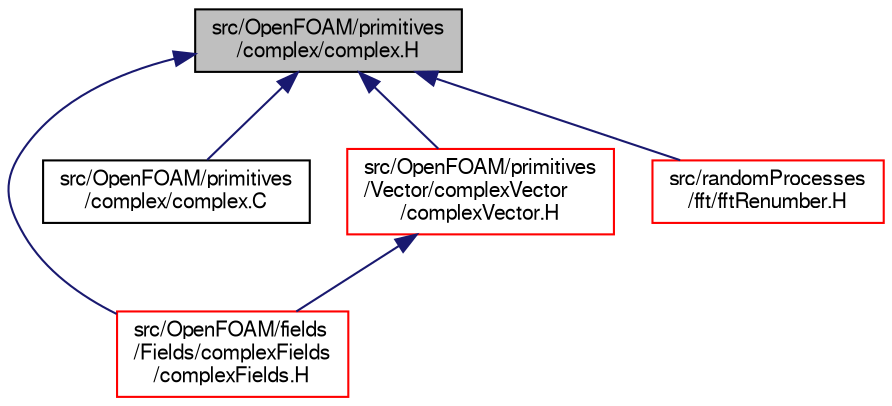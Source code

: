 digraph "src/OpenFOAM/primitives/complex/complex.H"
{
  bgcolor="transparent";
  edge [fontname="FreeSans",fontsize="10",labelfontname="FreeSans",labelfontsize="10"];
  node [fontname="FreeSans",fontsize="10",shape=record];
  Node27 [label="src/OpenFOAM/primitives\l/complex/complex.H",height=0.2,width=0.4,color="black", fillcolor="grey75", style="filled", fontcolor="black"];
  Node27 -> Node28 [dir="back",color="midnightblue",fontsize="10",style="solid",fontname="FreeSans"];
  Node28 [label="src/OpenFOAM/fields\l/Fields/complexFields\l/complexFields.H",height=0.2,width=0.4,color="red",URL="$a09539.html"];
  Node27 -> Node39 [dir="back",color="midnightblue",fontsize="10",style="solid",fontname="FreeSans"];
  Node39 [label="src/OpenFOAM/primitives\l/complex/complex.C",height=0.2,width=0.4,color="black",URL="$a12176.html"];
  Node27 -> Node40 [dir="back",color="midnightblue",fontsize="10",style="solid",fontname="FreeSans"];
  Node40 [label="src/OpenFOAM/primitives\l/Vector/complexVector\l/complexVector.H",height=0.2,width=0.4,color="red",URL="$a12797.html"];
  Node40 -> Node28 [dir="back",color="midnightblue",fontsize="10",style="solid",fontname="FreeSans"];
  Node27 -> Node42 [dir="back",color="midnightblue",fontsize="10",style="solid",fontname="FreeSans"];
  Node42 [label="src/randomProcesses\l/fft/fftRenumber.H",height=0.2,width=0.4,color="red",URL="$a13982.html",tooltip="Multi-dimensional renumbering used in the Numerical Recipes fft routine. "];
}
